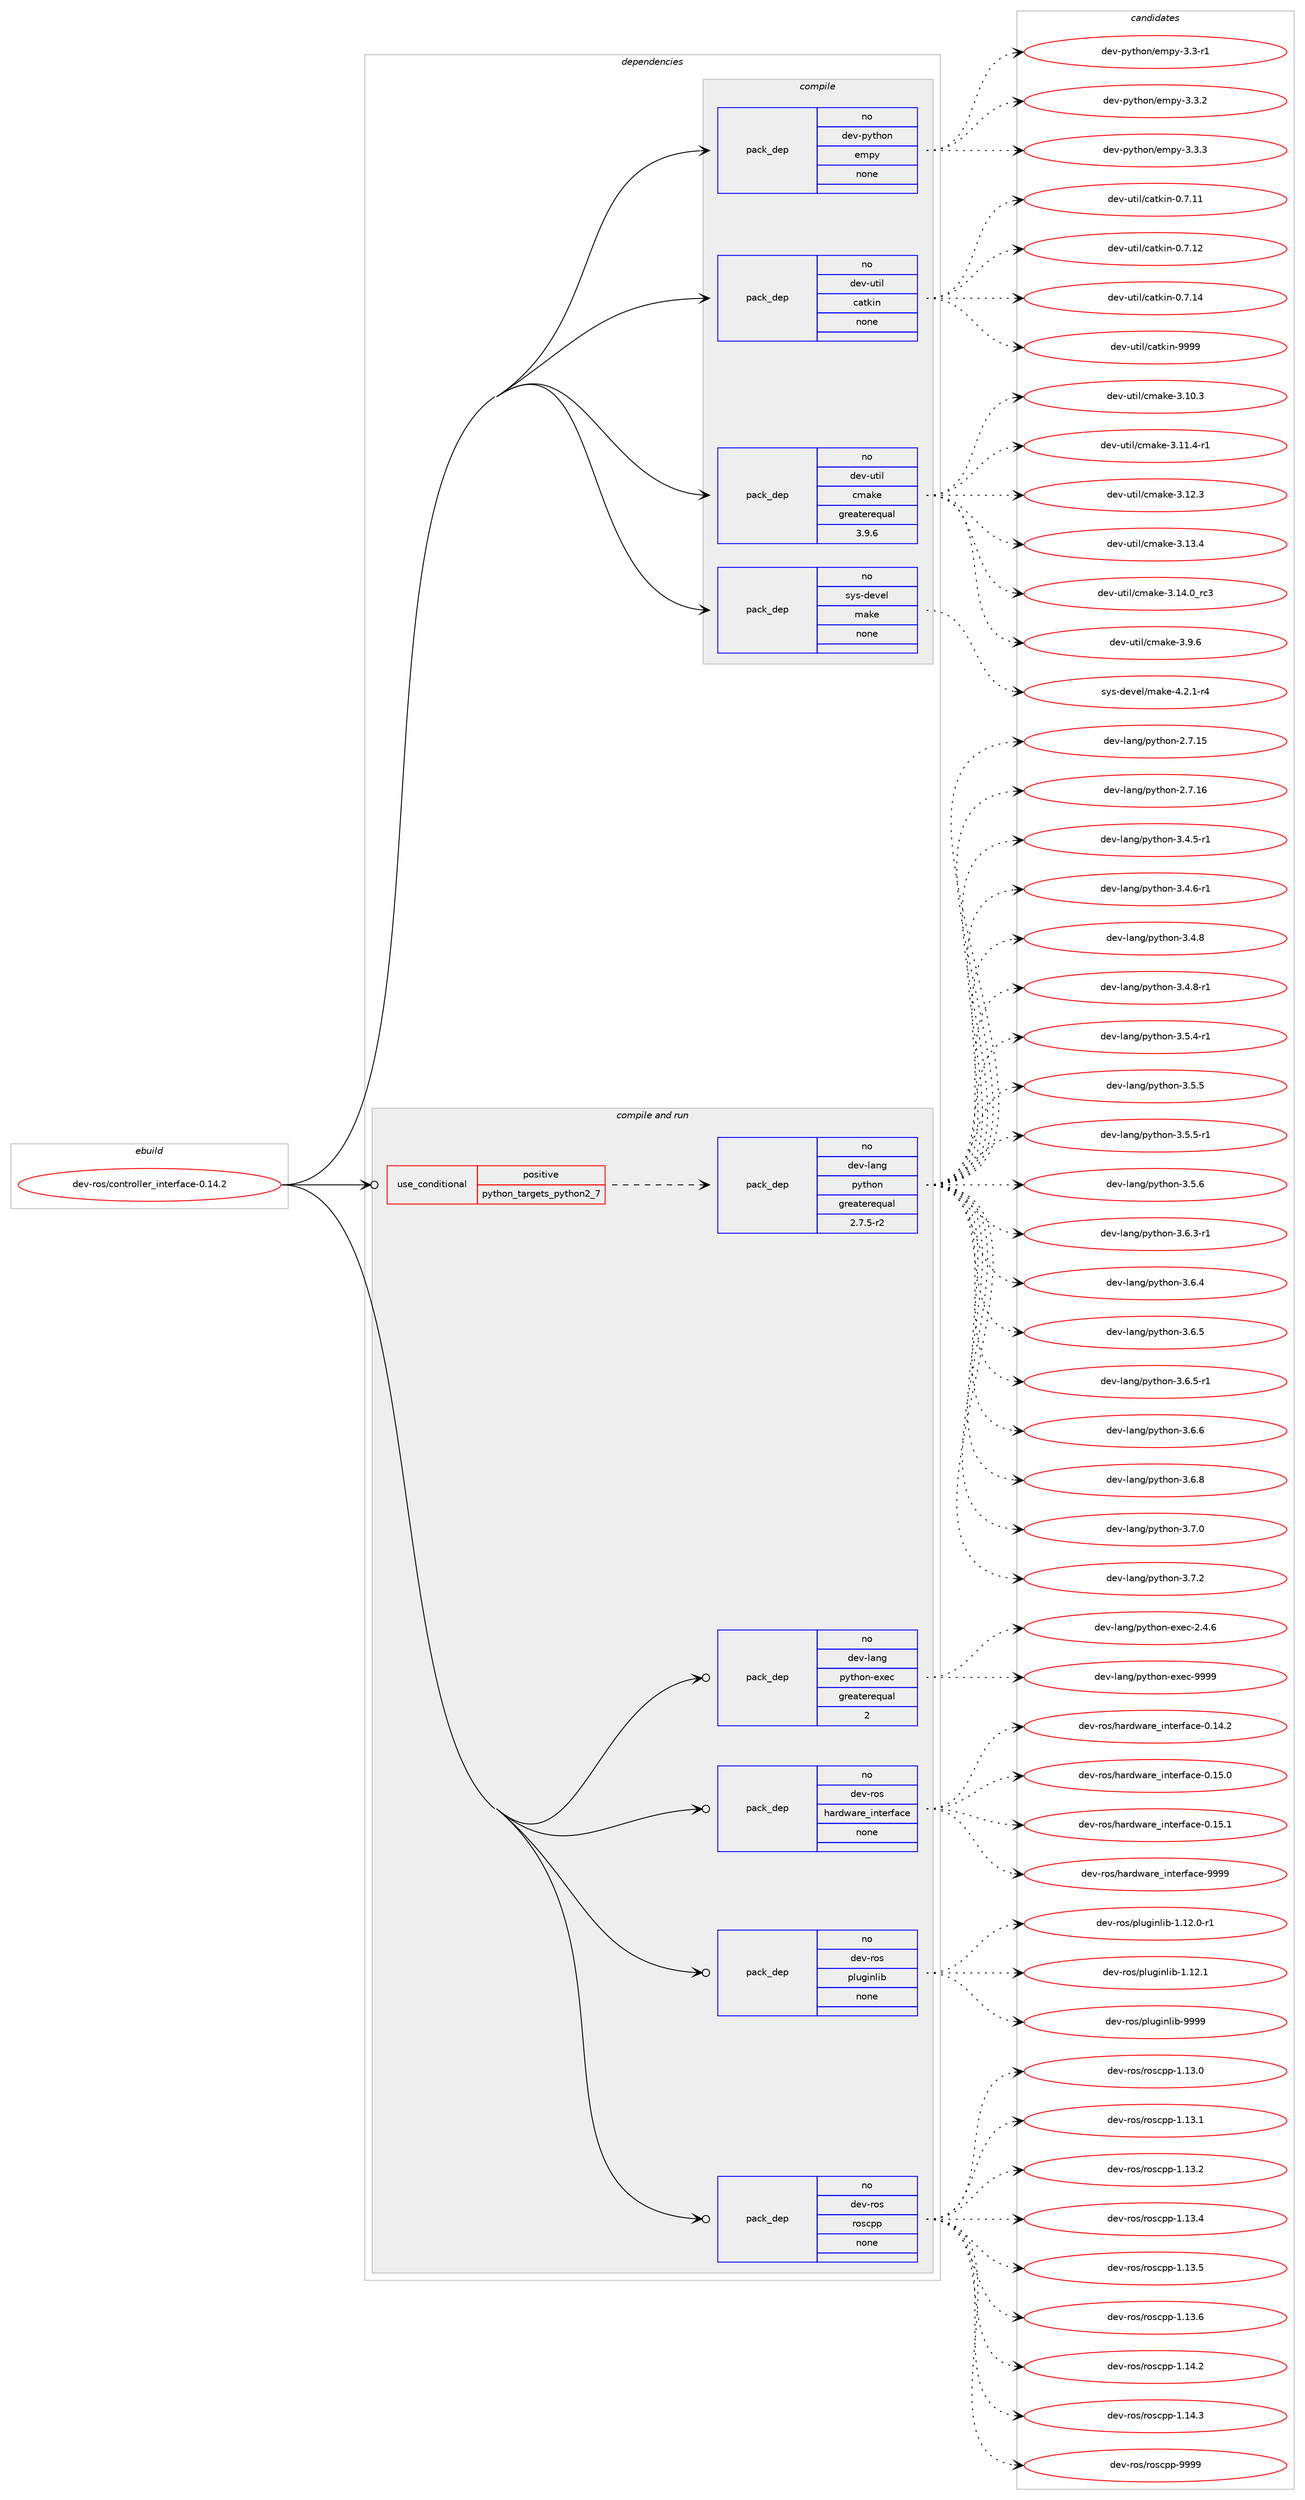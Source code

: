 digraph prolog {

# *************
# Graph options
# *************

newrank=true;
concentrate=true;
compound=true;
graph [rankdir=LR,fontname=Helvetica,fontsize=10,ranksep=1.5];#, ranksep=2.5, nodesep=0.2];
edge  [arrowhead=vee];
node  [fontname=Helvetica,fontsize=10];

# **********
# The ebuild
# **********

subgraph cluster_leftcol {
color=gray;
rank=same;
label=<<i>ebuild</i>>;
id [label="dev-ros/controller_interface-0.14.2", color=red, width=4, href="../dev-ros/controller_interface-0.14.2.svg"];
}

# ****************
# The dependencies
# ****************

subgraph cluster_midcol {
color=gray;
label=<<i>dependencies</i>>;
subgraph cluster_compile {
fillcolor="#eeeeee";
style=filled;
label=<<i>compile</i>>;
subgraph pack1042098 {
dependency1453626 [label=<<TABLE BORDER="0" CELLBORDER="1" CELLSPACING="0" CELLPADDING="4" WIDTH="220"><TR><TD ROWSPAN="6" CELLPADDING="30">pack_dep</TD></TR><TR><TD WIDTH="110">no</TD></TR><TR><TD>dev-python</TD></TR><TR><TD>empy</TD></TR><TR><TD>none</TD></TR><TR><TD></TD></TR></TABLE>>, shape=none, color=blue];
}
id:e -> dependency1453626:w [weight=20,style="solid",arrowhead="vee"];
subgraph pack1042099 {
dependency1453627 [label=<<TABLE BORDER="0" CELLBORDER="1" CELLSPACING="0" CELLPADDING="4" WIDTH="220"><TR><TD ROWSPAN="6" CELLPADDING="30">pack_dep</TD></TR><TR><TD WIDTH="110">no</TD></TR><TR><TD>dev-util</TD></TR><TR><TD>catkin</TD></TR><TR><TD>none</TD></TR><TR><TD></TD></TR></TABLE>>, shape=none, color=blue];
}
id:e -> dependency1453627:w [weight=20,style="solid",arrowhead="vee"];
subgraph pack1042100 {
dependency1453628 [label=<<TABLE BORDER="0" CELLBORDER="1" CELLSPACING="0" CELLPADDING="4" WIDTH="220"><TR><TD ROWSPAN="6" CELLPADDING="30">pack_dep</TD></TR><TR><TD WIDTH="110">no</TD></TR><TR><TD>dev-util</TD></TR><TR><TD>cmake</TD></TR><TR><TD>greaterequal</TD></TR><TR><TD>3.9.6</TD></TR></TABLE>>, shape=none, color=blue];
}
id:e -> dependency1453628:w [weight=20,style="solid",arrowhead="vee"];
subgraph pack1042101 {
dependency1453629 [label=<<TABLE BORDER="0" CELLBORDER="1" CELLSPACING="0" CELLPADDING="4" WIDTH="220"><TR><TD ROWSPAN="6" CELLPADDING="30">pack_dep</TD></TR><TR><TD WIDTH="110">no</TD></TR><TR><TD>sys-devel</TD></TR><TR><TD>make</TD></TR><TR><TD>none</TD></TR><TR><TD></TD></TR></TABLE>>, shape=none, color=blue];
}
id:e -> dependency1453629:w [weight=20,style="solid",arrowhead="vee"];
}
subgraph cluster_compileandrun {
fillcolor="#eeeeee";
style=filled;
label=<<i>compile and run</i>>;
subgraph cond388138 {
dependency1453630 [label=<<TABLE BORDER="0" CELLBORDER="1" CELLSPACING="0" CELLPADDING="4"><TR><TD ROWSPAN="3" CELLPADDING="10">use_conditional</TD></TR><TR><TD>positive</TD></TR><TR><TD>python_targets_python2_7</TD></TR></TABLE>>, shape=none, color=red];
subgraph pack1042102 {
dependency1453631 [label=<<TABLE BORDER="0" CELLBORDER="1" CELLSPACING="0" CELLPADDING="4" WIDTH="220"><TR><TD ROWSPAN="6" CELLPADDING="30">pack_dep</TD></TR><TR><TD WIDTH="110">no</TD></TR><TR><TD>dev-lang</TD></TR><TR><TD>python</TD></TR><TR><TD>greaterequal</TD></TR><TR><TD>2.7.5-r2</TD></TR></TABLE>>, shape=none, color=blue];
}
dependency1453630:e -> dependency1453631:w [weight=20,style="dashed",arrowhead="vee"];
}
id:e -> dependency1453630:w [weight=20,style="solid",arrowhead="odotvee"];
subgraph pack1042103 {
dependency1453632 [label=<<TABLE BORDER="0" CELLBORDER="1" CELLSPACING="0" CELLPADDING="4" WIDTH="220"><TR><TD ROWSPAN="6" CELLPADDING="30">pack_dep</TD></TR><TR><TD WIDTH="110">no</TD></TR><TR><TD>dev-lang</TD></TR><TR><TD>python-exec</TD></TR><TR><TD>greaterequal</TD></TR><TR><TD>2</TD></TR></TABLE>>, shape=none, color=blue];
}
id:e -> dependency1453632:w [weight=20,style="solid",arrowhead="odotvee"];
subgraph pack1042104 {
dependency1453633 [label=<<TABLE BORDER="0" CELLBORDER="1" CELLSPACING="0" CELLPADDING="4" WIDTH="220"><TR><TD ROWSPAN="6" CELLPADDING="30">pack_dep</TD></TR><TR><TD WIDTH="110">no</TD></TR><TR><TD>dev-ros</TD></TR><TR><TD>hardware_interface</TD></TR><TR><TD>none</TD></TR><TR><TD></TD></TR></TABLE>>, shape=none, color=blue];
}
id:e -> dependency1453633:w [weight=20,style="solid",arrowhead="odotvee"];
subgraph pack1042105 {
dependency1453634 [label=<<TABLE BORDER="0" CELLBORDER="1" CELLSPACING="0" CELLPADDING="4" WIDTH="220"><TR><TD ROWSPAN="6" CELLPADDING="30">pack_dep</TD></TR><TR><TD WIDTH="110">no</TD></TR><TR><TD>dev-ros</TD></TR><TR><TD>pluginlib</TD></TR><TR><TD>none</TD></TR><TR><TD></TD></TR></TABLE>>, shape=none, color=blue];
}
id:e -> dependency1453634:w [weight=20,style="solid",arrowhead="odotvee"];
subgraph pack1042106 {
dependency1453635 [label=<<TABLE BORDER="0" CELLBORDER="1" CELLSPACING="0" CELLPADDING="4" WIDTH="220"><TR><TD ROWSPAN="6" CELLPADDING="30">pack_dep</TD></TR><TR><TD WIDTH="110">no</TD></TR><TR><TD>dev-ros</TD></TR><TR><TD>roscpp</TD></TR><TR><TD>none</TD></TR><TR><TD></TD></TR></TABLE>>, shape=none, color=blue];
}
id:e -> dependency1453635:w [weight=20,style="solid",arrowhead="odotvee"];
}
subgraph cluster_run {
fillcolor="#eeeeee";
style=filled;
label=<<i>run</i>>;
}
}

# **************
# The candidates
# **************

subgraph cluster_choices {
rank=same;
color=gray;
label=<<i>candidates</i>>;

subgraph choice1042098 {
color=black;
nodesep=1;
choice1001011184511212111610411111047101109112121455146514511449 [label="dev-python/empy-3.3-r1", color=red, width=4,href="../dev-python/empy-3.3-r1.svg"];
choice1001011184511212111610411111047101109112121455146514650 [label="dev-python/empy-3.3.2", color=red, width=4,href="../dev-python/empy-3.3.2.svg"];
choice1001011184511212111610411111047101109112121455146514651 [label="dev-python/empy-3.3.3", color=red, width=4,href="../dev-python/empy-3.3.3.svg"];
dependency1453626:e -> choice1001011184511212111610411111047101109112121455146514511449:w [style=dotted,weight="100"];
dependency1453626:e -> choice1001011184511212111610411111047101109112121455146514650:w [style=dotted,weight="100"];
dependency1453626:e -> choice1001011184511212111610411111047101109112121455146514651:w [style=dotted,weight="100"];
}
subgraph choice1042099 {
color=black;
nodesep=1;
choice1001011184511711610510847999711610710511045484655464949 [label="dev-util/catkin-0.7.11", color=red, width=4,href="../dev-util/catkin-0.7.11.svg"];
choice1001011184511711610510847999711610710511045484655464950 [label="dev-util/catkin-0.7.12", color=red, width=4,href="../dev-util/catkin-0.7.12.svg"];
choice1001011184511711610510847999711610710511045484655464952 [label="dev-util/catkin-0.7.14", color=red, width=4,href="../dev-util/catkin-0.7.14.svg"];
choice100101118451171161051084799971161071051104557575757 [label="dev-util/catkin-9999", color=red, width=4,href="../dev-util/catkin-9999.svg"];
dependency1453627:e -> choice1001011184511711610510847999711610710511045484655464949:w [style=dotted,weight="100"];
dependency1453627:e -> choice1001011184511711610510847999711610710511045484655464950:w [style=dotted,weight="100"];
dependency1453627:e -> choice1001011184511711610510847999711610710511045484655464952:w [style=dotted,weight="100"];
dependency1453627:e -> choice100101118451171161051084799971161071051104557575757:w [style=dotted,weight="100"];
}
subgraph choice1042100 {
color=black;
nodesep=1;
choice1001011184511711610510847991099710710145514649484651 [label="dev-util/cmake-3.10.3", color=red, width=4,href="../dev-util/cmake-3.10.3.svg"];
choice10010111845117116105108479910997107101455146494946524511449 [label="dev-util/cmake-3.11.4-r1", color=red, width=4,href="../dev-util/cmake-3.11.4-r1.svg"];
choice1001011184511711610510847991099710710145514649504651 [label="dev-util/cmake-3.12.3", color=red, width=4,href="../dev-util/cmake-3.12.3.svg"];
choice1001011184511711610510847991099710710145514649514652 [label="dev-util/cmake-3.13.4", color=red, width=4,href="../dev-util/cmake-3.13.4.svg"];
choice1001011184511711610510847991099710710145514649524648951149951 [label="dev-util/cmake-3.14.0_rc3", color=red, width=4,href="../dev-util/cmake-3.14.0_rc3.svg"];
choice10010111845117116105108479910997107101455146574654 [label="dev-util/cmake-3.9.6", color=red, width=4,href="../dev-util/cmake-3.9.6.svg"];
dependency1453628:e -> choice1001011184511711610510847991099710710145514649484651:w [style=dotted,weight="100"];
dependency1453628:e -> choice10010111845117116105108479910997107101455146494946524511449:w [style=dotted,weight="100"];
dependency1453628:e -> choice1001011184511711610510847991099710710145514649504651:w [style=dotted,weight="100"];
dependency1453628:e -> choice1001011184511711610510847991099710710145514649514652:w [style=dotted,weight="100"];
dependency1453628:e -> choice1001011184511711610510847991099710710145514649524648951149951:w [style=dotted,weight="100"];
dependency1453628:e -> choice10010111845117116105108479910997107101455146574654:w [style=dotted,weight="100"];
}
subgraph choice1042101 {
color=black;
nodesep=1;
choice1151211154510010111810110847109971071014552465046494511452 [label="sys-devel/make-4.2.1-r4", color=red, width=4,href="../sys-devel/make-4.2.1-r4.svg"];
dependency1453629:e -> choice1151211154510010111810110847109971071014552465046494511452:w [style=dotted,weight="100"];
}
subgraph choice1042102 {
color=black;
nodesep=1;
choice10010111845108971101034711212111610411111045504655464953 [label="dev-lang/python-2.7.15", color=red, width=4,href="../dev-lang/python-2.7.15.svg"];
choice10010111845108971101034711212111610411111045504655464954 [label="dev-lang/python-2.7.16", color=red, width=4,href="../dev-lang/python-2.7.16.svg"];
choice1001011184510897110103471121211161041111104551465246534511449 [label="dev-lang/python-3.4.5-r1", color=red, width=4,href="../dev-lang/python-3.4.5-r1.svg"];
choice1001011184510897110103471121211161041111104551465246544511449 [label="dev-lang/python-3.4.6-r1", color=red, width=4,href="../dev-lang/python-3.4.6-r1.svg"];
choice100101118451089711010347112121116104111110455146524656 [label="dev-lang/python-3.4.8", color=red, width=4,href="../dev-lang/python-3.4.8.svg"];
choice1001011184510897110103471121211161041111104551465246564511449 [label="dev-lang/python-3.4.8-r1", color=red, width=4,href="../dev-lang/python-3.4.8-r1.svg"];
choice1001011184510897110103471121211161041111104551465346524511449 [label="dev-lang/python-3.5.4-r1", color=red, width=4,href="../dev-lang/python-3.5.4-r1.svg"];
choice100101118451089711010347112121116104111110455146534653 [label="dev-lang/python-3.5.5", color=red, width=4,href="../dev-lang/python-3.5.5.svg"];
choice1001011184510897110103471121211161041111104551465346534511449 [label="dev-lang/python-3.5.5-r1", color=red, width=4,href="../dev-lang/python-3.5.5-r1.svg"];
choice100101118451089711010347112121116104111110455146534654 [label="dev-lang/python-3.5.6", color=red, width=4,href="../dev-lang/python-3.5.6.svg"];
choice1001011184510897110103471121211161041111104551465446514511449 [label="dev-lang/python-3.6.3-r1", color=red, width=4,href="../dev-lang/python-3.6.3-r1.svg"];
choice100101118451089711010347112121116104111110455146544652 [label="dev-lang/python-3.6.4", color=red, width=4,href="../dev-lang/python-3.6.4.svg"];
choice100101118451089711010347112121116104111110455146544653 [label="dev-lang/python-3.6.5", color=red, width=4,href="../dev-lang/python-3.6.5.svg"];
choice1001011184510897110103471121211161041111104551465446534511449 [label="dev-lang/python-3.6.5-r1", color=red, width=4,href="../dev-lang/python-3.6.5-r1.svg"];
choice100101118451089711010347112121116104111110455146544654 [label="dev-lang/python-3.6.6", color=red, width=4,href="../dev-lang/python-3.6.6.svg"];
choice100101118451089711010347112121116104111110455146544656 [label="dev-lang/python-3.6.8", color=red, width=4,href="../dev-lang/python-3.6.8.svg"];
choice100101118451089711010347112121116104111110455146554648 [label="dev-lang/python-3.7.0", color=red, width=4,href="../dev-lang/python-3.7.0.svg"];
choice100101118451089711010347112121116104111110455146554650 [label="dev-lang/python-3.7.2", color=red, width=4,href="../dev-lang/python-3.7.2.svg"];
dependency1453631:e -> choice10010111845108971101034711212111610411111045504655464953:w [style=dotted,weight="100"];
dependency1453631:e -> choice10010111845108971101034711212111610411111045504655464954:w [style=dotted,weight="100"];
dependency1453631:e -> choice1001011184510897110103471121211161041111104551465246534511449:w [style=dotted,weight="100"];
dependency1453631:e -> choice1001011184510897110103471121211161041111104551465246544511449:w [style=dotted,weight="100"];
dependency1453631:e -> choice100101118451089711010347112121116104111110455146524656:w [style=dotted,weight="100"];
dependency1453631:e -> choice1001011184510897110103471121211161041111104551465246564511449:w [style=dotted,weight="100"];
dependency1453631:e -> choice1001011184510897110103471121211161041111104551465346524511449:w [style=dotted,weight="100"];
dependency1453631:e -> choice100101118451089711010347112121116104111110455146534653:w [style=dotted,weight="100"];
dependency1453631:e -> choice1001011184510897110103471121211161041111104551465346534511449:w [style=dotted,weight="100"];
dependency1453631:e -> choice100101118451089711010347112121116104111110455146534654:w [style=dotted,weight="100"];
dependency1453631:e -> choice1001011184510897110103471121211161041111104551465446514511449:w [style=dotted,weight="100"];
dependency1453631:e -> choice100101118451089711010347112121116104111110455146544652:w [style=dotted,weight="100"];
dependency1453631:e -> choice100101118451089711010347112121116104111110455146544653:w [style=dotted,weight="100"];
dependency1453631:e -> choice1001011184510897110103471121211161041111104551465446534511449:w [style=dotted,weight="100"];
dependency1453631:e -> choice100101118451089711010347112121116104111110455146544654:w [style=dotted,weight="100"];
dependency1453631:e -> choice100101118451089711010347112121116104111110455146544656:w [style=dotted,weight="100"];
dependency1453631:e -> choice100101118451089711010347112121116104111110455146554648:w [style=dotted,weight="100"];
dependency1453631:e -> choice100101118451089711010347112121116104111110455146554650:w [style=dotted,weight="100"];
}
subgraph choice1042103 {
color=black;
nodesep=1;
choice1001011184510897110103471121211161041111104510112010199455046524654 [label="dev-lang/python-exec-2.4.6", color=red, width=4,href="../dev-lang/python-exec-2.4.6.svg"];
choice10010111845108971101034711212111610411111045101120101994557575757 [label="dev-lang/python-exec-9999", color=red, width=4,href="../dev-lang/python-exec-9999.svg"];
dependency1453632:e -> choice1001011184510897110103471121211161041111104510112010199455046524654:w [style=dotted,weight="100"];
dependency1453632:e -> choice10010111845108971101034711212111610411111045101120101994557575757:w [style=dotted,weight="100"];
}
subgraph choice1042104 {
color=black;
nodesep=1;
choice1001011184511411111547104971141001199711410195105110116101114102979910145484649524650 [label="dev-ros/hardware_interface-0.14.2", color=red, width=4,href="../dev-ros/hardware_interface-0.14.2.svg"];
choice1001011184511411111547104971141001199711410195105110116101114102979910145484649534648 [label="dev-ros/hardware_interface-0.15.0", color=red, width=4,href="../dev-ros/hardware_interface-0.15.0.svg"];
choice1001011184511411111547104971141001199711410195105110116101114102979910145484649534649 [label="dev-ros/hardware_interface-0.15.1", color=red, width=4,href="../dev-ros/hardware_interface-0.15.1.svg"];
choice100101118451141111154710497114100119971141019510511011610111410297991014557575757 [label="dev-ros/hardware_interface-9999", color=red, width=4,href="../dev-ros/hardware_interface-9999.svg"];
dependency1453633:e -> choice1001011184511411111547104971141001199711410195105110116101114102979910145484649524650:w [style=dotted,weight="100"];
dependency1453633:e -> choice1001011184511411111547104971141001199711410195105110116101114102979910145484649534648:w [style=dotted,weight="100"];
dependency1453633:e -> choice1001011184511411111547104971141001199711410195105110116101114102979910145484649534649:w [style=dotted,weight="100"];
dependency1453633:e -> choice100101118451141111154710497114100119971141019510511011610111410297991014557575757:w [style=dotted,weight="100"];
}
subgraph choice1042105 {
color=black;
nodesep=1;
choice100101118451141111154711210811710310511010810598454946495046484511449 [label="dev-ros/pluginlib-1.12.0-r1", color=red, width=4,href="../dev-ros/pluginlib-1.12.0-r1.svg"];
choice10010111845114111115471121081171031051101081059845494649504649 [label="dev-ros/pluginlib-1.12.1", color=red, width=4,href="../dev-ros/pluginlib-1.12.1.svg"];
choice1001011184511411111547112108117103105110108105984557575757 [label="dev-ros/pluginlib-9999", color=red, width=4,href="../dev-ros/pluginlib-9999.svg"];
dependency1453634:e -> choice100101118451141111154711210811710310511010810598454946495046484511449:w [style=dotted,weight="100"];
dependency1453634:e -> choice10010111845114111115471121081171031051101081059845494649504649:w [style=dotted,weight="100"];
dependency1453634:e -> choice1001011184511411111547112108117103105110108105984557575757:w [style=dotted,weight="100"];
}
subgraph choice1042106 {
color=black;
nodesep=1;
choice10010111845114111115471141111159911211245494649514648 [label="dev-ros/roscpp-1.13.0", color=red, width=4,href="../dev-ros/roscpp-1.13.0.svg"];
choice10010111845114111115471141111159911211245494649514649 [label="dev-ros/roscpp-1.13.1", color=red, width=4,href="../dev-ros/roscpp-1.13.1.svg"];
choice10010111845114111115471141111159911211245494649514650 [label="dev-ros/roscpp-1.13.2", color=red, width=4,href="../dev-ros/roscpp-1.13.2.svg"];
choice10010111845114111115471141111159911211245494649514652 [label="dev-ros/roscpp-1.13.4", color=red, width=4,href="../dev-ros/roscpp-1.13.4.svg"];
choice10010111845114111115471141111159911211245494649514653 [label="dev-ros/roscpp-1.13.5", color=red, width=4,href="../dev-ros/roscpp-1.13.5.svg"];
choice10010111845114111115471141111159911211245494649514654 [label="dev-ros/roscpp-1.13.6", color=red, width=4,href="../dev-ros/roscpp-1.13.6.svg"];
choice10010111845114111115471141111159911211245494649524650 [label="dev-ros/roscpp-1.14.2", color=red, width=4,href="../dev-ros/roscpp-1.14.2.svg"];
choice10010111845114111115471141111159911211245494649524651 [label="dev-ros/roscpp-1.14.3", color=red, width=4,href="../dev-ros/roscpp-1.14.3.svg"];
choice1001011184511411111547114111115991121124557575757 [label="dev-ros/roscpp-9999", color=red, width=4,href="../dev-ros/roscpp-9999.svg"];
dependency1453635:e -> choice10010111845114111115471141111159911211245494649514648:w [style=dotted,weight="100"];
dependency1453635:e -> choice10010111845114111115471141111159911211245494649514649:w [style=dotted,weight="100"];
dependency1453635:e -> choice10010111845114111115471141111159911211245494649514650:w [style=dotted,weight="100"];
dependency1453635:e -> choice10010111845114111115471141111159911211245494649514652:w [style=dotted,weight="100"];
dependency1453635:e -> choice10010111845114111115471141111159911211245494649514653:w [style=dotted,weight="100"];
dependency1453635:e -> choice10010111845114111115471141111159911211245494649514654:w [style=dotted,weight="100"];
dependency1453635:e -> choice10010111845114111115471141111159911211245494649524650:w [style=dotted,weight="100"];
dependency1453635:e -> choice10010111845114111115471141111159911211245494649524651:w [style=dotted,weight="100"];
dependency1453635:e -> choice1001011184511411111547114111115991121124557575757:w [style=dotted,weight="100"];
}
}

}
